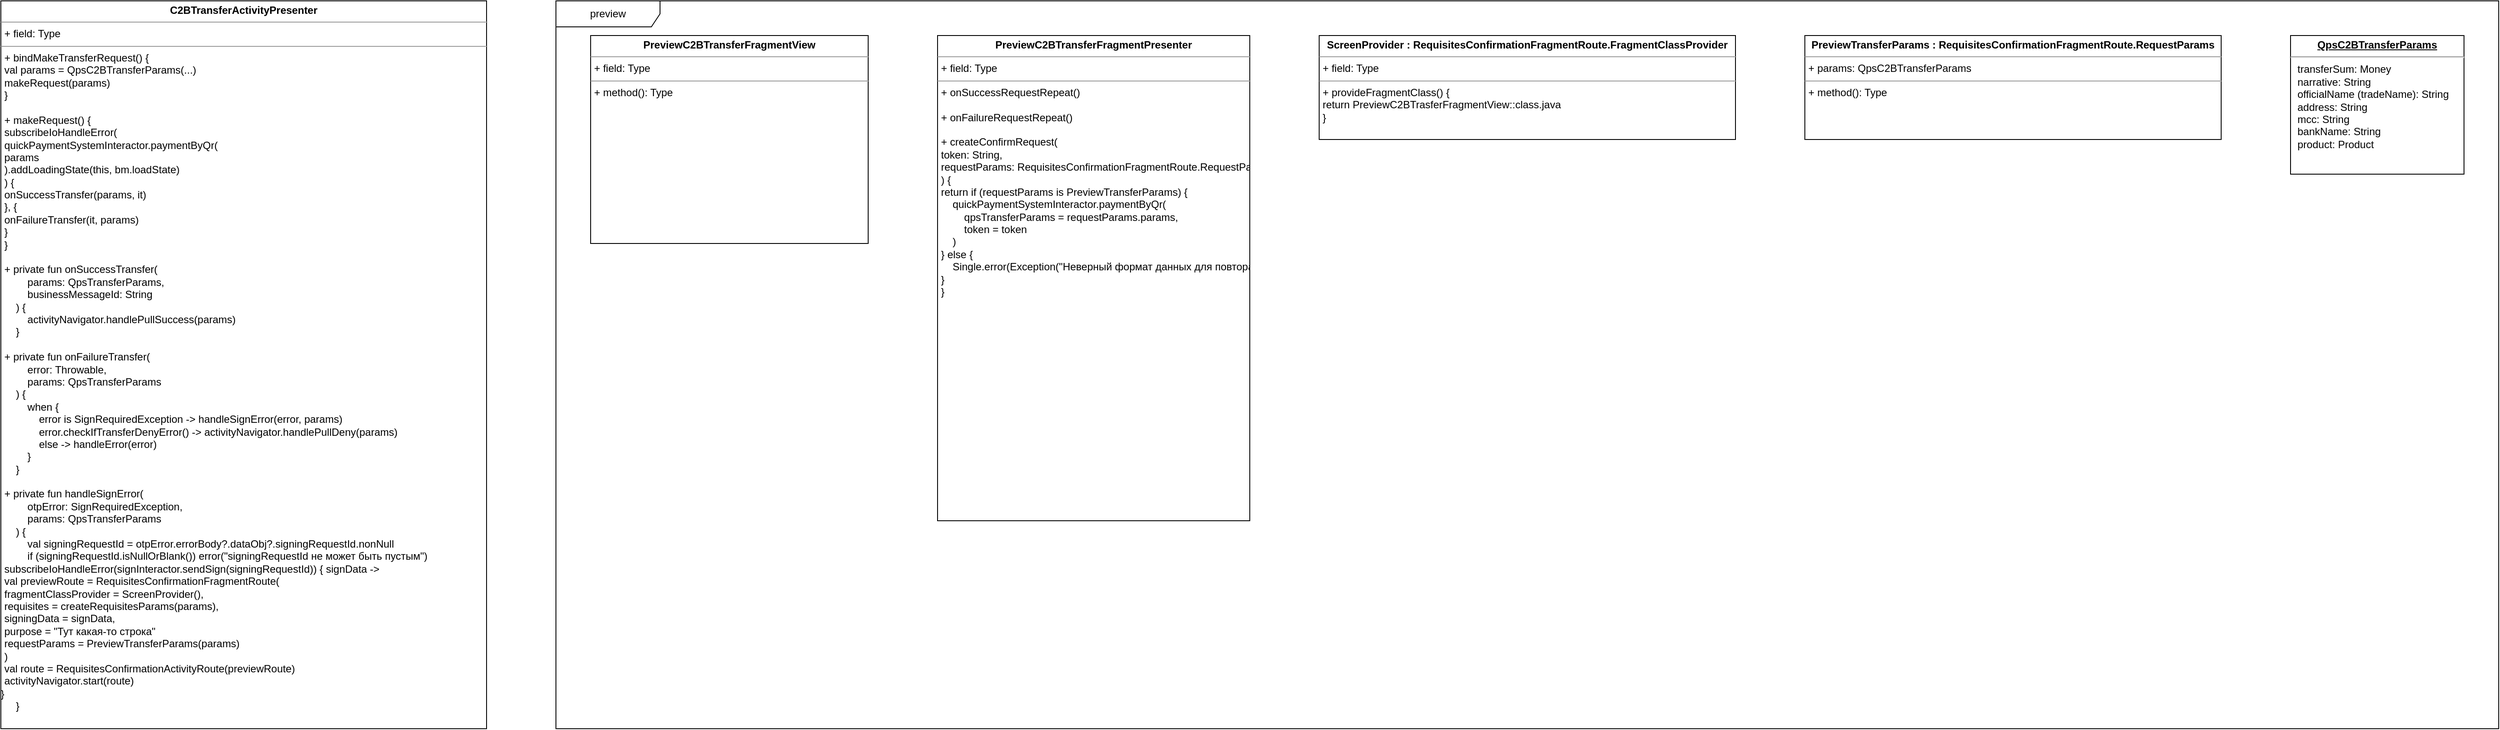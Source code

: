 <mxfile version="16.0.0" type="github">
  <diagram id="-ZJCyFaX50Rn6FW-T_H7" name="Page-1">
    <mxGraphModel dx="1988" dy="618" grid="1" gridSize="10" guides="1" tooltips="1" connect="1" arrows="1" fold="1" page="1" pageScale="1" pageWidth="850" pageHeight="1100" math="0" shadow="0">
      <root>
        <mxCell id="0" />
        <mxCell id="1" parent="0" />
        <mxCell id="n2_FTlTPaUtZ0n5Y-Lv9-1" value="&lt;p style=&quot;margin: 0px ; margin-top: 4px ; text-align: center&quot;&gt;&lt;b&gt;C2BTransferActivityPresenter&lt;/b&gt;&lt;/p&gt;&lt;hr size=&quot;1&quot;&gt;&lt;p style=&quot;margin: 0px ; margin-left: 4px&quot;&gt;+ field: Type&lt;/p&gt;&lt;hr size=&quot;1&quot;&gt;&lt;p style=&quot;margin: 0px ; margin-left: 4px&quot;&gt;+ bindMakeTransferRequest() {&lt;/p&gt;&lt;p style=&quot;margin: 0px ; margin-left: 4px&quot;&gt;val params = QpsC2BTransferParams(...)&lt;/p&gt;&lt;p style=&quot;margin: 0px ; margin-left: 4px&quot;&gt;makeRequest(params)&lt;br&gt;&lt;/p&gt;&lt;p style=&quot;margin: 0px ; margin-left: 4px&quot;&gt;}&lt;/p&gt;&lt;p style=&quot;margin: 0px ; margin-left: 4px&quot;&gt;&lt;br&gt;&lt;/p&gt;&lt;p style=&quot;margin: 0px ; margin-left: 4px&quot;&gt;+ makeRequest() {&lt;/p&gt;&lt;p style=&quot;margin: 0px ; margin-left: 4px&quot;&gt;subscribeIoHandleError(&lt;br&gt;&lt;/p&gt;&lt;p style=&quot;margin: 0px ; margin-left: 4px&quot;&gt;quickPaymentSystemInteractor.paymentByQr(&lt;/p&gt;&lt;p style=&quot;margin: 0px ; margin-left: 4px&quot;&gt;params&lt;br&gt;&lt;/p&gt;&lt;p style=&quot;margin: 0px ; margin-left: 4px&quot;&gt;).addLoadingState(this, bm.loadState)&lt;/p&gt;&lt;p style=&quot;margin: 0px ; margin-left: 4px&quot;&gt;) {&lt;/p&gt;&lt;p style=&quot;margin: 0px ; margin-left: 4px&quot;&gt;onSuccessTransfer(params, it)&lt;br&gt;&lt;/p&gt;&lt;p style=&quot;margin: 0px ; margin-left: 4px&quot;&gt;}, {&lt;/p&gt;&lt;p style=&quot;margin: 0px ; margin-left: 4px&quot;&gt;onFailureTransfer(it, params)&lt;br&gt;&lt;/p&gt;&lt;p style=&quot;margin: 0px ; margin-left: 4px&quot;&gt;}&lt;br&gt;&lt;/p&gt;&lt;p style=&quot;margin: 0px ; margin-left: 4px&quot;&gt;}&lt;/p&gt;&lt;p style=&quot;margin: 0px ; margin-left: 4px&quot;&gt;&lt;br&gt;&lt;/p&gt;&lt;p style=&quot;margin: 0px ; margin-left: 4px&quot;&gt;+ private fun onSuccessTransfer(&lt;br&gt;&amp;nbsp;&amp;nbsp;&amp;nbsp;&amp;nbsp;&amp;nbsp;&amp;nbsp;&amp;nbsp; params: QpsTransferParams,&lt;br&gt;&amp;nbsp;&amp;nbsp;&amp;nbsp;&amp;nbsp;&amp;nbsp;&amp;nbsp;&amp;nbsp; businessMessageId: String&lt;br&gt;&amp;nbsp;&amp;nbsp;&amp;nbsp; ) {&lt;br&gt;&amp;nbsp;&amp;nbsp;&amp;nbsp;&amp;nbsp;&amp;nbsp;&amp;nbsp;&amp;nbsp; activityNavigator.handlePullSuccess(params)&lt;br&gt;&amp;nbsp;&amp;nbsp;&amp;nbsp; }&lt;/p&gt;&lt;p style=&quot;margin: 0px ; margin-left: 4px&quot;&gt;&lt;br&gt;&lt;/p&gt;&lt;p style=&quot;margin: 0px ; margin-left: 4px&quot;&gt;+ private fun onFailureTransfer(&lt;br&gt;&amp;nbsp;&amp;nbsp;&amp;nbsp;&amp;nbsp;&amp;nbsp;&amp;nbsp;&amp;nbsp; error: Throwable,&lt;br&gt;&amp;nbsp;&amp;nbsp;&amp;nbsp;&amp;nbsp;&amp;nbsp;&amp;nbsp;&amp;nbsp; params: QpsTransferParams&lt;br&gt;&amp;nbsp;&amp;nbsp;&amp;nbsp; ) {&lt;br&gt;&amp;nbsp;&amp;nbsp;&amp;nbsp;&amp;nbsp;&amp;nbsp;&amp;nbsp;&amp;nbsp; when {&lt;br&gt;&amp;nbsp;&amp;nbsp;&amp;nbsp;&amp;nbsp;&amp;nbsp;&amp;nbsp;&amp;nbsp;&amp;nbsp;&amp;nbsp;&amp;nbsp;&amp;nbsp; error is SignRequiredException -&amp;gt; handleSignError(error, params)&lt;br&gt;&amp;nbsp;&amp;nbsp;&amp;nbsp;&amp;nbsp;&amp;nbsp;&amp;nbsp;&amp;nbsp;&amp;nbsp;&amp;nbsp;&amp;nbsp;&amp;nbsp; error.checkIfTransferDenyError() -&amp;gt; activityNavigator.handlePullDeny(params)&lt;br&gt;&amp;nbsp;&amp;nbsp;&amp;nbsp;&amp;nbsp;&amp;nbsp;&amp;nbsp;&amp;nbsp;&amp;nbsp;&amp;nbsp;&amp;nbsp;&amp;nbsp; else -&amp;gt; handleError(error)&lt;br&gt;&amp;nbsp;&amp;nbsp;&amp;nbsp;&amp;nbsp;&amp;nbsp;&amp;nbsp;&amp;nbsp; }&lt;br&gt;&amp;nbsp;&amp;nbsp;&amp;nbsp; }&lt;/p&gt;&lt;p style=&quot;margin: 0px ; margin-left: 4px&quot;&gt;&lt;br&gt;&lt;/p&gt;&lt;p style=&quot;margin: 0px ; margin-left: 4px&quot;&gt;+ private fun handleSignError(&lt;br&gt;&amp;nbsp;&amp;nbsp;&amp;nbsp;&amp;nbsp;&amp;nbsp;&amp;nbsp;&amp;nbsp; otpError: SignRequiredException,&lt;br&gt;&amp;nbsp;&amp;nbsp;&amp;nbsp;&amp;nbsp;&amp;nbsp;&amp;nbsp;&amp;nbsp; params: QpsTransferParams&lt;br&gt;&amp;nbsp;&amp;nbsp;&amp;nbsp; ) {&lt;br&gt;&amp;nbsp;&amp;nbsp;&amp;nbsp;&amp;nbsp;&amp;nbsp;&amp;nbsp;&amp;nbsp; val signingRequestId = otpError.errorBody?.dataObj?.signingRequestId.nonNull&lt;br&gt;&amp;nbsp;&amp;nbsp;&amp;nbsp;&amp;nbsp;&amp;nbsp;&amp;nbsp;&amp;nbsp; if (signingRequestId.isNullOrBlank()) error(&quot;signingRequestId не может быть пустым&quot;)&lt;br&gt;&lt;/p&gt;&lt;p style=&quot;margin: 0px ; margin-left: 4px&quot;&gt;subscribeIoHandleError(signInteractor.sendSign(signingRequestId)) { signData -&amp;gt;&lt;/p&gt;&lt;p style=&quot;margin: 0px ; margin-left: 4px&quot;&gt;val previewRoute = RequisitesConfirmationFragmentRoute(&lt;/p&gt;&lt;p style=&quot;margin: 0px ; margin-left: 4px&quot;&gt;fragmentClassProvider = ScreenProvider(),&lt;/p&gt;&lt;p style=&quot;margin: 0px ; margin-left: 4px&quot;&gt;requisites = createRequisitesParams(params),&lt;/p&gt;&lt;p style=&quot;margin: 0px ; margin-left: 4px&quot;&gt;signingData = signData,&lt;/p&gt;&lt;p style=&quot;margin: 0px ; margin-left: 4px&quot;&gt;purpose = &quot;Тут какая-то строка&quot;&lt;br&gt;&lt;/p&gt;&lt;p style=&quot;margin: 0px ; margin-left: 4px&quot;&gt;requestParams = PreviewTransferParams(params)&lt;br&gt;&lt;/p&gt;&lt;p style=&quot;margin: 0px ; margin-left: 4px&quot;&gt;)&lt;/p&gt;&lt;p style=&quot;margin: 0px ; margin-left: 4px&quot;&gt;val route = RequisitesConfirmationActivityRoute(previewRoute)&lt;br&gt;activityNavigator.start(route)&lt;br&gt;&lt;/p&gt;}&lt;p style=&quot;margin: 0px ; margin-left: 4px&quot;&gt;&amp;nbsp;&amp;nbsp;&amp;nbsp; }&lt;/p&gt;" style="verticalAlign=top;align=left;overflow=fill;fontSize=12;fontFamily=Helvetica;html=1;" parent="1" vertex="1">
          <mxGeometry x="-160" y="80" width="560" height="840" as="geometry" />
        </mxCell>
        <mxCell id="tVQKjD5gCdS9pBwcH8Xz-2" value="preview" style="shape=umlFrame;whiteSpace=wrap;html=1;width=120;height=30;" parent="1" vertex="1">
          <mxGeometry x="480" y="80" width="2240" height="840" as="geometry" />
        </mxCell>
        <mxCell id="tVQKjD5gCdS9pBwcH8Xz-3" value="&lt;p style=&quot;margin: 0px ; margin-top: 4px ; text-align: center&quot;&gt;&lt;b&gt;PreviewC2BTransferFragmentView&lt;/b&gt;&lt;/p&gt;&lt;hr size=&quot;1&quot;&gt;&lt;p style=&quot;margin: 0px ; margin-left: 4px&quot;&gt;+ field: Type&lt;/p&gt;&lt;hr size=&quot;1&quot;&gt;&lt;p style=&quot;margin: 0px ; margin-left: 4px&quot;&gt;+ method(): Type&lt;/p&gt;" style="verticalAlign=top;align=left;overflow=fill;fontSize=12;fontFamily=Helvetica;html=1;" parent="1" vertex="1">
          <mxGeometry x="520" y="120" width="320" height="240" as="geometry" />
        </mxCell>
        <mxCell id="tVQKjD5gCdS9pBwcH8Xz-4" value="&lt;p style=&quot;margin: 0px ; margin-top: 4px ; text-align: center&quot;&gt;&lt;b&gt;PreviewC2BTransferFragmentPresenter&lt;/b&gt;&lt;/p&gt;&lt;hr size=&quot;1&quot;&gt;&lt;p style=&quot;margin: 0px ; margin-left: 4px&quot;&gt;+ field: Type&lt;/p&gt;&lt;hr size=&quot;1&quot;&gt;&lt;p style=&quot;margin: 0px ; margin-left: 4px&quot;&gt;+ onSuccessRequestRepeat()&lt;/p&gt;&lt;p style=&quot;margin: 0px ; margin-left: 4px&quot;&gt;&lt;br&gt;&lt;/p&gt;&lt;p style=&quot;margin: 0px ; margin-left: 4px&quot;&gt;+ onFailureRequestRepeat()&lt;/p&gt;&lt;p style=&quot;margin: 0px ; margin-left: 4px&quot;&gt;&lt;br&gt;&lt;/p&gt;&lt;p style=&quot;margin: 0px ; margin-left: 4px&quot;&gt;+ createConfirmRequest(&lt;/p&gt;&lt;p style=&quot;margin: 0px ; margin-left: 4px&quot;&gt;token: String,&lt;br&gt;requestParams: RequisitesConfirmationFragmentRoute.RequestParams&lt;br&gt;&lt;/p&gt;&lt;p style=&quot;margin: 0px ; margin-left: 4px&quot;&gt;) {&lt;/p&gt;&lt;p style=&quot;margin: 0px ; margin-left: 4px&quot;&gt;return if (requestParams is PreviewTransferParams) {&lt;br&gt;&amp;nbsp;&amp;nbsp;&amp;nbsp; quickPaymentSystemInteractor.paymentByQr(&lt;br&gt;&amp;nbsp;&amp;nbsp;&amp;nbsp;&amp;nbsp;&amp;nbsp;&amp;nbsp;&amp;nbsp; qpsTransferParams = requestParams.params,&lt;br&gt;&amp;nbsp;&amp;nbsp;&amp;nbsp;&amp;nbsp;&amp;nbsp;&amp;nbsp;&amp;nbsp; token = token&lt;br&gt;&amp;nbsp;&amp;nbsp;&amp;nbsp; )&lt;br&gt;} else {&lt;br&gt;&amp;nbsp;&amp;nbsp;&amp;nbsp; Single.error(Exception(&quot;Неверный формат данных для повтора операции&quot;))&lt;br&gt;}&lt;br&gt;&lt;/p&gt;&lt;p style=&quot;margin: 0px ; margin-left: 4px&quot;&gt;}&lt;br&gt;&lt;/p&gt;" style="verticalAlign=top;align=left;overflow=fill;fontSize=12;fontFamily=Helvetica;html=1;" parent="1" vertex="1">
          <mxGeometry x="920" y="120" width="360" height="560" as="geometry" />
        </mxCell>
        <mxCell id="tVQKjD5gCdS9pBwcH8Xz-5" value="&lt;p style=&quot;margin: 0px ; margin-top: 4px ; text-align: center&quot;&gt;&lt;b&gt;ScreenProvider : RequisitesConfirmationFragmentRoute.FragmentClassProvider&lt;br&gt;&lt;/b&gt;&lt;/p&gt;&lt;hr size=&quot;1&quot;&gt;&lt;p style=&quot;margin: 0px ; margin-left: 4px&quot;&gt;+ field: Type&lt;/p&gt;&lt;hr size=&quot;1&quot;&gt;&lt;p style=&quot;margin: 0px ; margin-left: 4px&quot;&gt;+ provideFragmentClass() {&lt;/p&gt;&lt;p style=&quot;margin: 0px ; margin-left: 4px&quot;&gt;return PreviewC2BTrasferFragmentView::class.java&lt;br&gt;&lt;/p&gt;&lt;p style=&quot;margin: 0px ; margin-left: 4px&quot;&gt;}&lt;br&gt;&lt;/p&gt;" style="verticalAlign=top;align=left;overflow=fill;fontSize=12;fontFamily=Helvetica;html=1;" parent="1" vertex="1">
          <mxGeometry x="1360" y="120" width="480" height="120" as="geometry" />
        </mxCell>
        <mxCell id="tVQKjD5gCdS9pBwcH8Xz-6" value="&lt;p style=&quot;margin: 0px ; margin-top: 4px ; text-align: center&quot;&gt;&lt;b&gt;PreviewTransferParams : RequisitesConfirmationFragmentRoute.RequestParams&lt;br&gt;&lt;/b&gt;&lt;/p&gt;&lt;hr size=&quot;1&quot;&gt;&lt;p style=&quot;margin: 0px ; margin-left: 4px&quot;&gt;+ params: QpsC2BTransferParams&lt;br&gt;&lt;/p&gt;&lt;hr size=&quot;1&quot;&gt;&lt;p style=&quot;margin: 0px ; margin-left: 4px&quot;&gt;+ method(): Type&lt;/p&gt;" style="verticalAlign=top;align=left;overflow=fill;fontSize=12;fontFamily=Helvetica;html=1;" parent="1" vertex="1">
          <mxGeometry x="1920" y="120" width="480" height="120" as="geometry" />
        </mxCell>
        <mxCell id="tVQKjD5gCdS9pBwcH8Xz-8" value="&lt;p style=&quot;margin: 0px ; margin-top: 4px ; text-align: center ; text-decoration: underline&quot;&gt;&lt;b&gt;QpsC2BTransferParams&lt;/b&gt;&lt;/p&gt;&lt;hr&gt;&lt;p style=&quot;margin: 0px ; margin-left: 8px&quot;&gt;transferSum: Money&lt;/p&gt;&lt;p style=&quot;margin: 0px ; margin-left: 8px&quot;&gt;narrative: String&lt;/p&gt;&lt;p style=&quot;margin: 0px ; margin-left: 8px&quot;&gt;officialName (tradeName): String&lt;/p&gt;&lt;p style=&quot;margin: 0px ; margin-left: 8px&quot;&gt;address: String&lt;/p&gt;&lt;p style=&quot;margin: 0px ; margin-left: 8px&quot;&gt;mcc: String&lt;/p&gt;&lt;p style=&quot;margin: 0px ; margin-left: 8px&quot;&gt;bankName: String&lt;br&gt;&lt;/p&gt;&lt;p style=&quot;margin: 0px ; margin-left: 8px&quot;&gt;product: Product&lt;/p&gt;" style="verticalAlign=top;align=left;overflow=fill;fontSize=12;fontFamily=Helvetica;html=1;" parent="1" vertex="1">
          <mxGeometry x="2480" y="120" width="200" height="160" as="geometry" />
        </mxCell>
      </root>
    </mxGraphModel>
  </diagram>
</mxfile>

